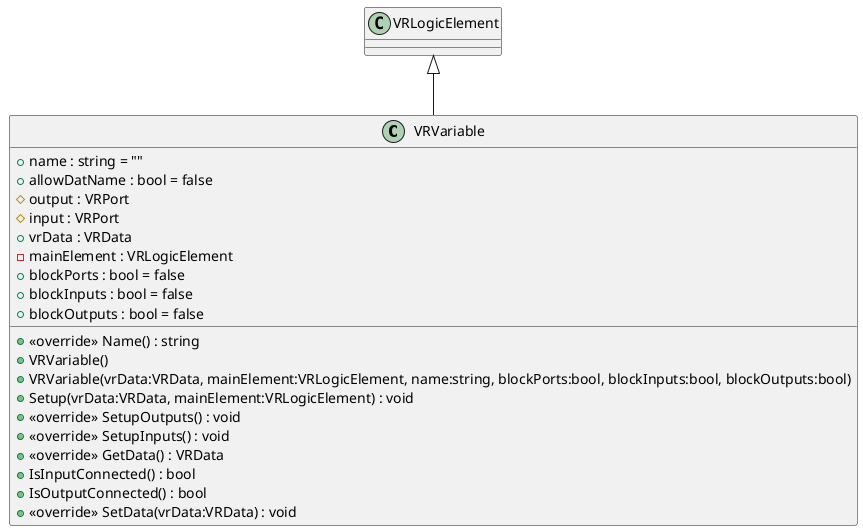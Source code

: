 @startuml
class VRVariable {
    + name : string = ""
    + allowDatName : bool = false
    # output : VRPort
    # input : VRPort
    + vrData : VRData
    - mainElement : VRLogicElement
    + blockPorts : bool = false
    + blockInputs : bool = false
    + blockOutputs : bool = false
    + <<override>> Name() : string
    + VRVariable()
    + VRVariable(vrData:VRData, mainElement:VRLogicElement, name:string, blockPorts:bool, blockInputs:bool, blockOutputs:bool)
    + Setup(vrData:VRData, mainElement:VRLogicElement) : void
    + <<override>> SetupOutputs() : void
    + <<override>> SetupInputs() : void
    + <<override>> GetData() : VRData
    + IsInputConnected() : bool
    + IsOutputConnected() : bool
    + <<override>> SetData(vrData:VRData) : void
}
VRLogicElement <|-- VRVariable
@enduml
